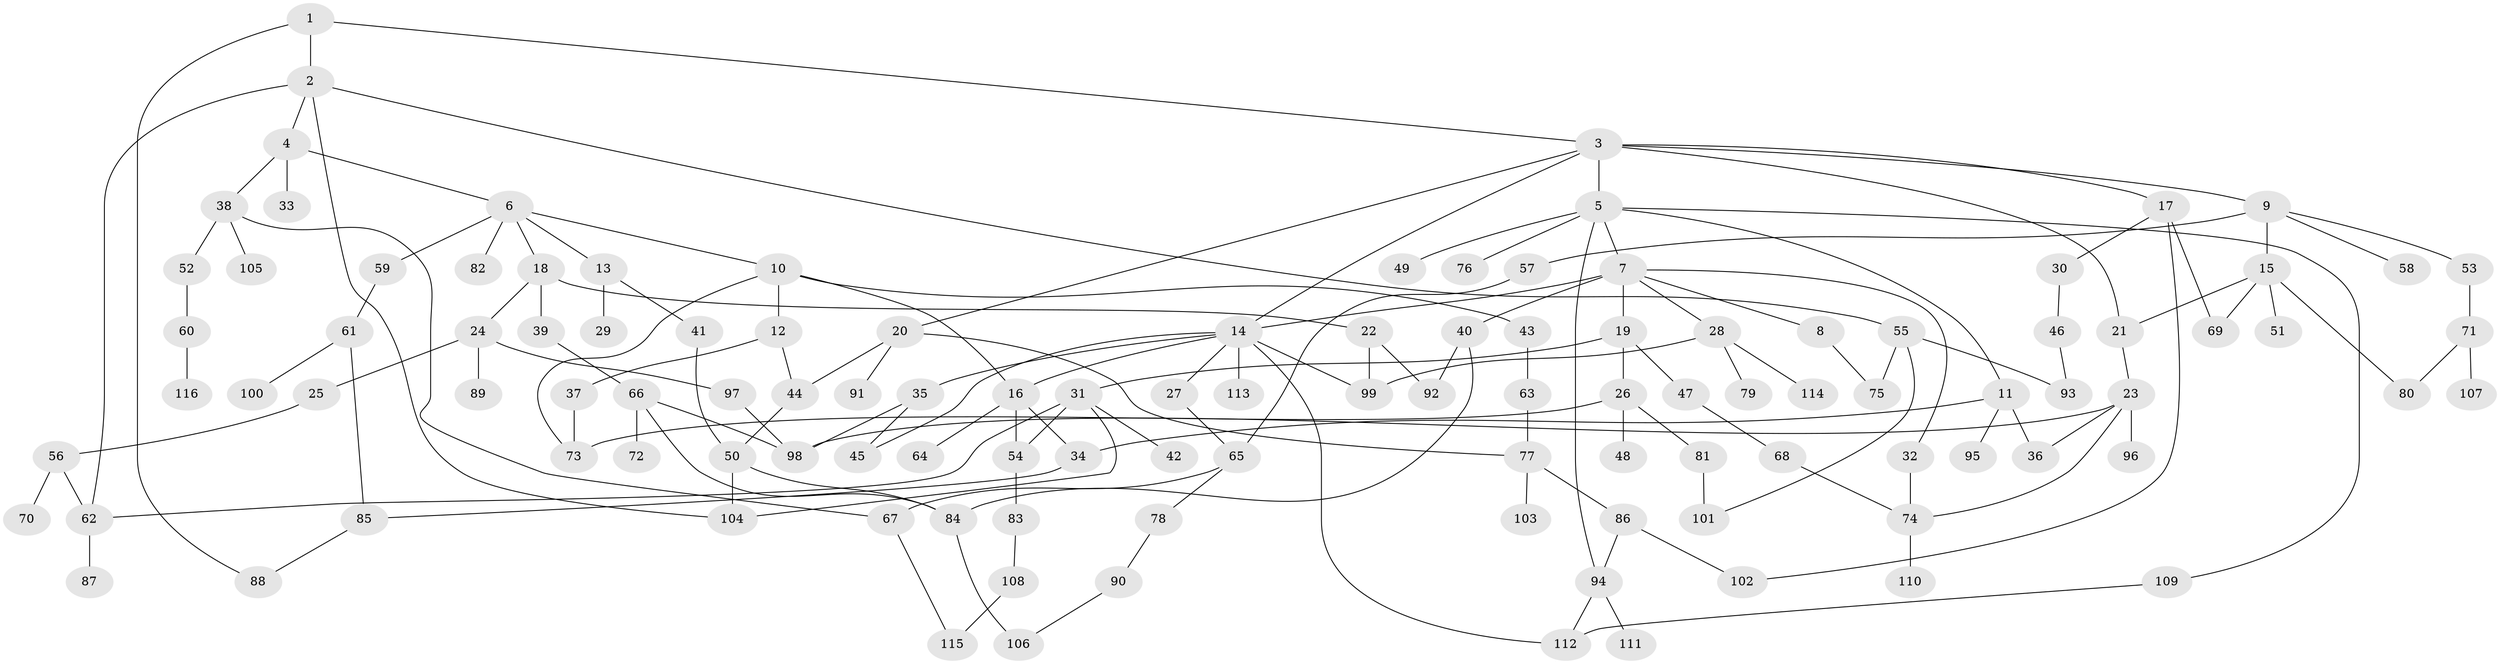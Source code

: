 // Generated by graph-tools (version 1.1) at 2025/25/03/09/25 03:25:30]
// undirected, 116 vertices, 156 edges
graph export_dot {
graph [start="1"]
  node [color=gray90,style=filled];
  1;
  2;
  3;
  4;
  5;
  6;
  7;
  8;
  9;
  10;
  11;
  12;
  13;
  14;
  15;
  16;
  17;
  18;
  19;
  20;
  21;
  22;
  23;
  24;
  25;
  26;
  27;
  28;
  29;
  30;
  31;
  32;
  33;
  34;
  35;
  36;
  37;
  38;
  39;
  40;
  41;
  42;
  43;
  44;
  45;
  46;
  47;
  48;
  49;
  50;
  51;
  52;
  53;
  54;
  55;
  56;
  57;
  58;
  59;
  60;
  61;
  62;
  63;
  64;
  65;
  66;
  67;
  68;
  69;
  70;
  71;
  72;
  73;
  74;
  75;
  76;
  77;
  78;
  79;
  80;
  81;
  82;
  83;
  84;
  85;
  86;
  87;
  88;
  89;
  90;
  91;
  92;
  93;
  94;
  95;
  96;
  97;
  98;
  99;
  100;
  101;
  102;
  103;
  104;
  105;
  106;
  107;
  108;
  109;
  110;
  111;
  112;
  113;
  114;
  115;
  116;
  1 -- 2;
  1 -- 3;
  1 -- 88;
  2 -- 4;
  2 -- 55;
  2 -- 62;
  2 -- 104;
  3 -- 5;
  3 -- 9;
  3 -- 14;
  3 -- 17;
  3 -- 20;
  3 -- 21;
  4 -- 6;
  4 -- 33;
  4 -- 38;
  5 -- 7;
  5 -- 11;
  5 -- 49;
  5 -- 76;
  5 -- 109;
  5 -- 94;
  6 -- 10;
  6 -- 13;
  6 -- 18;
  6 -- 59;
  6 -- 82;
  7 -- 8;
  7 -- 19;
  7 -- 28;
  7 -- 32;
  7 -- 40;
  7 -- 14;
  8 -- 75;
  9 -- 15;
  9 -- 53;
  9 -- 57;
  9 -- 58;
  10 -- 12;
  10 -- 16;
  10 -- 43;
  10 -- 73;
  11 -- 36;
  11 -- 95;
  11 -- 34;
  12 -- 37;
  12 -- 44;
  13 -- 29;
  13 -- 41;
  14 -- 27;
  14 -- 35;
  14 -- 113;
  14 -- 16;
  14 -- 112;
  14 -- 99;
  14 -- 45;
  15 -- 21;
  15 -- 51;
  15 -- 69;
  15 -- 80;
  16 -- 34;
  16 -- 64;
  16 -- 54;
  17 -- 30;
  17 -- 69;
  17 -- 102;
  18 -- 22;
  18 -- 24;
  18 -- 39;
  19 -- 26;
  19 -- 31;
  19 -- 47;
  20 -- 44;
  20 -- 77;
  20 -- 91;
  21 -- 23;
  22 -- 99;
  22 -- 92;
  23 -- 96;
  23 -- 36;
  23 -- 74;
  23 -- 98;
  24 -- 25;
  24 -- 89;
  24 -- 97;
  25 -- 56;
  26 -- 48;
  26 -- 81;
  26 -- 73;
  27 -- 65;
  28 -- 79;
  28 -- 114;
  28 -- 99;
  30 -- 46;
  31 -- 42;
  31 -- 54;
  31 -- 104;
  31 -- 62;
  32 -- 74;
  34 -- 85;
  35 -- 45;
  35 -- 98;
  37 -- 73;
  38 -- 52;
  38 -- 67;
  38 -- 105;
  39 -- 66;
  40 -- 92;
  40 -- 84;
  41 -- 50;
  43 -- 63;
  44 -- 50;
  46 -- 93;
  47 -- 68;
  50 -- 84;
  50 -- 104;
  52 -- 60;
  53 -- 71;
  54 -- 83;
  55 -- 75;
  55 -- 93;
  55 -- 101;
  56 -- 70;
  56 -- 62;
  57 -- 65;
  59 -- 61;
  60 -- 116;
  61 -- 100;
  61 -- 85;
  62 -- 87;
  63 -- 77;
  65 -- 78;
  65 -- 67;
  66 -- 72;
  66 -- 84;
  66 -- 98;
  67 -- 115;
  68 -- 74;
  71 -- 107;
  71 -- 80;
  74 -- 110;
  77 -- 86;
  77 -- 103;
  78 -- 90;
  81 -- 101;
  83 -- 108;
  84 -- 106;
  85 -- 88;
  86 -- 94;
  86 -- 102;
  90 -- 106;
  94 -- 111;
  94 -- 112;
  97 -- 98;
  108 -- 115;
  109 -- 112;
}
